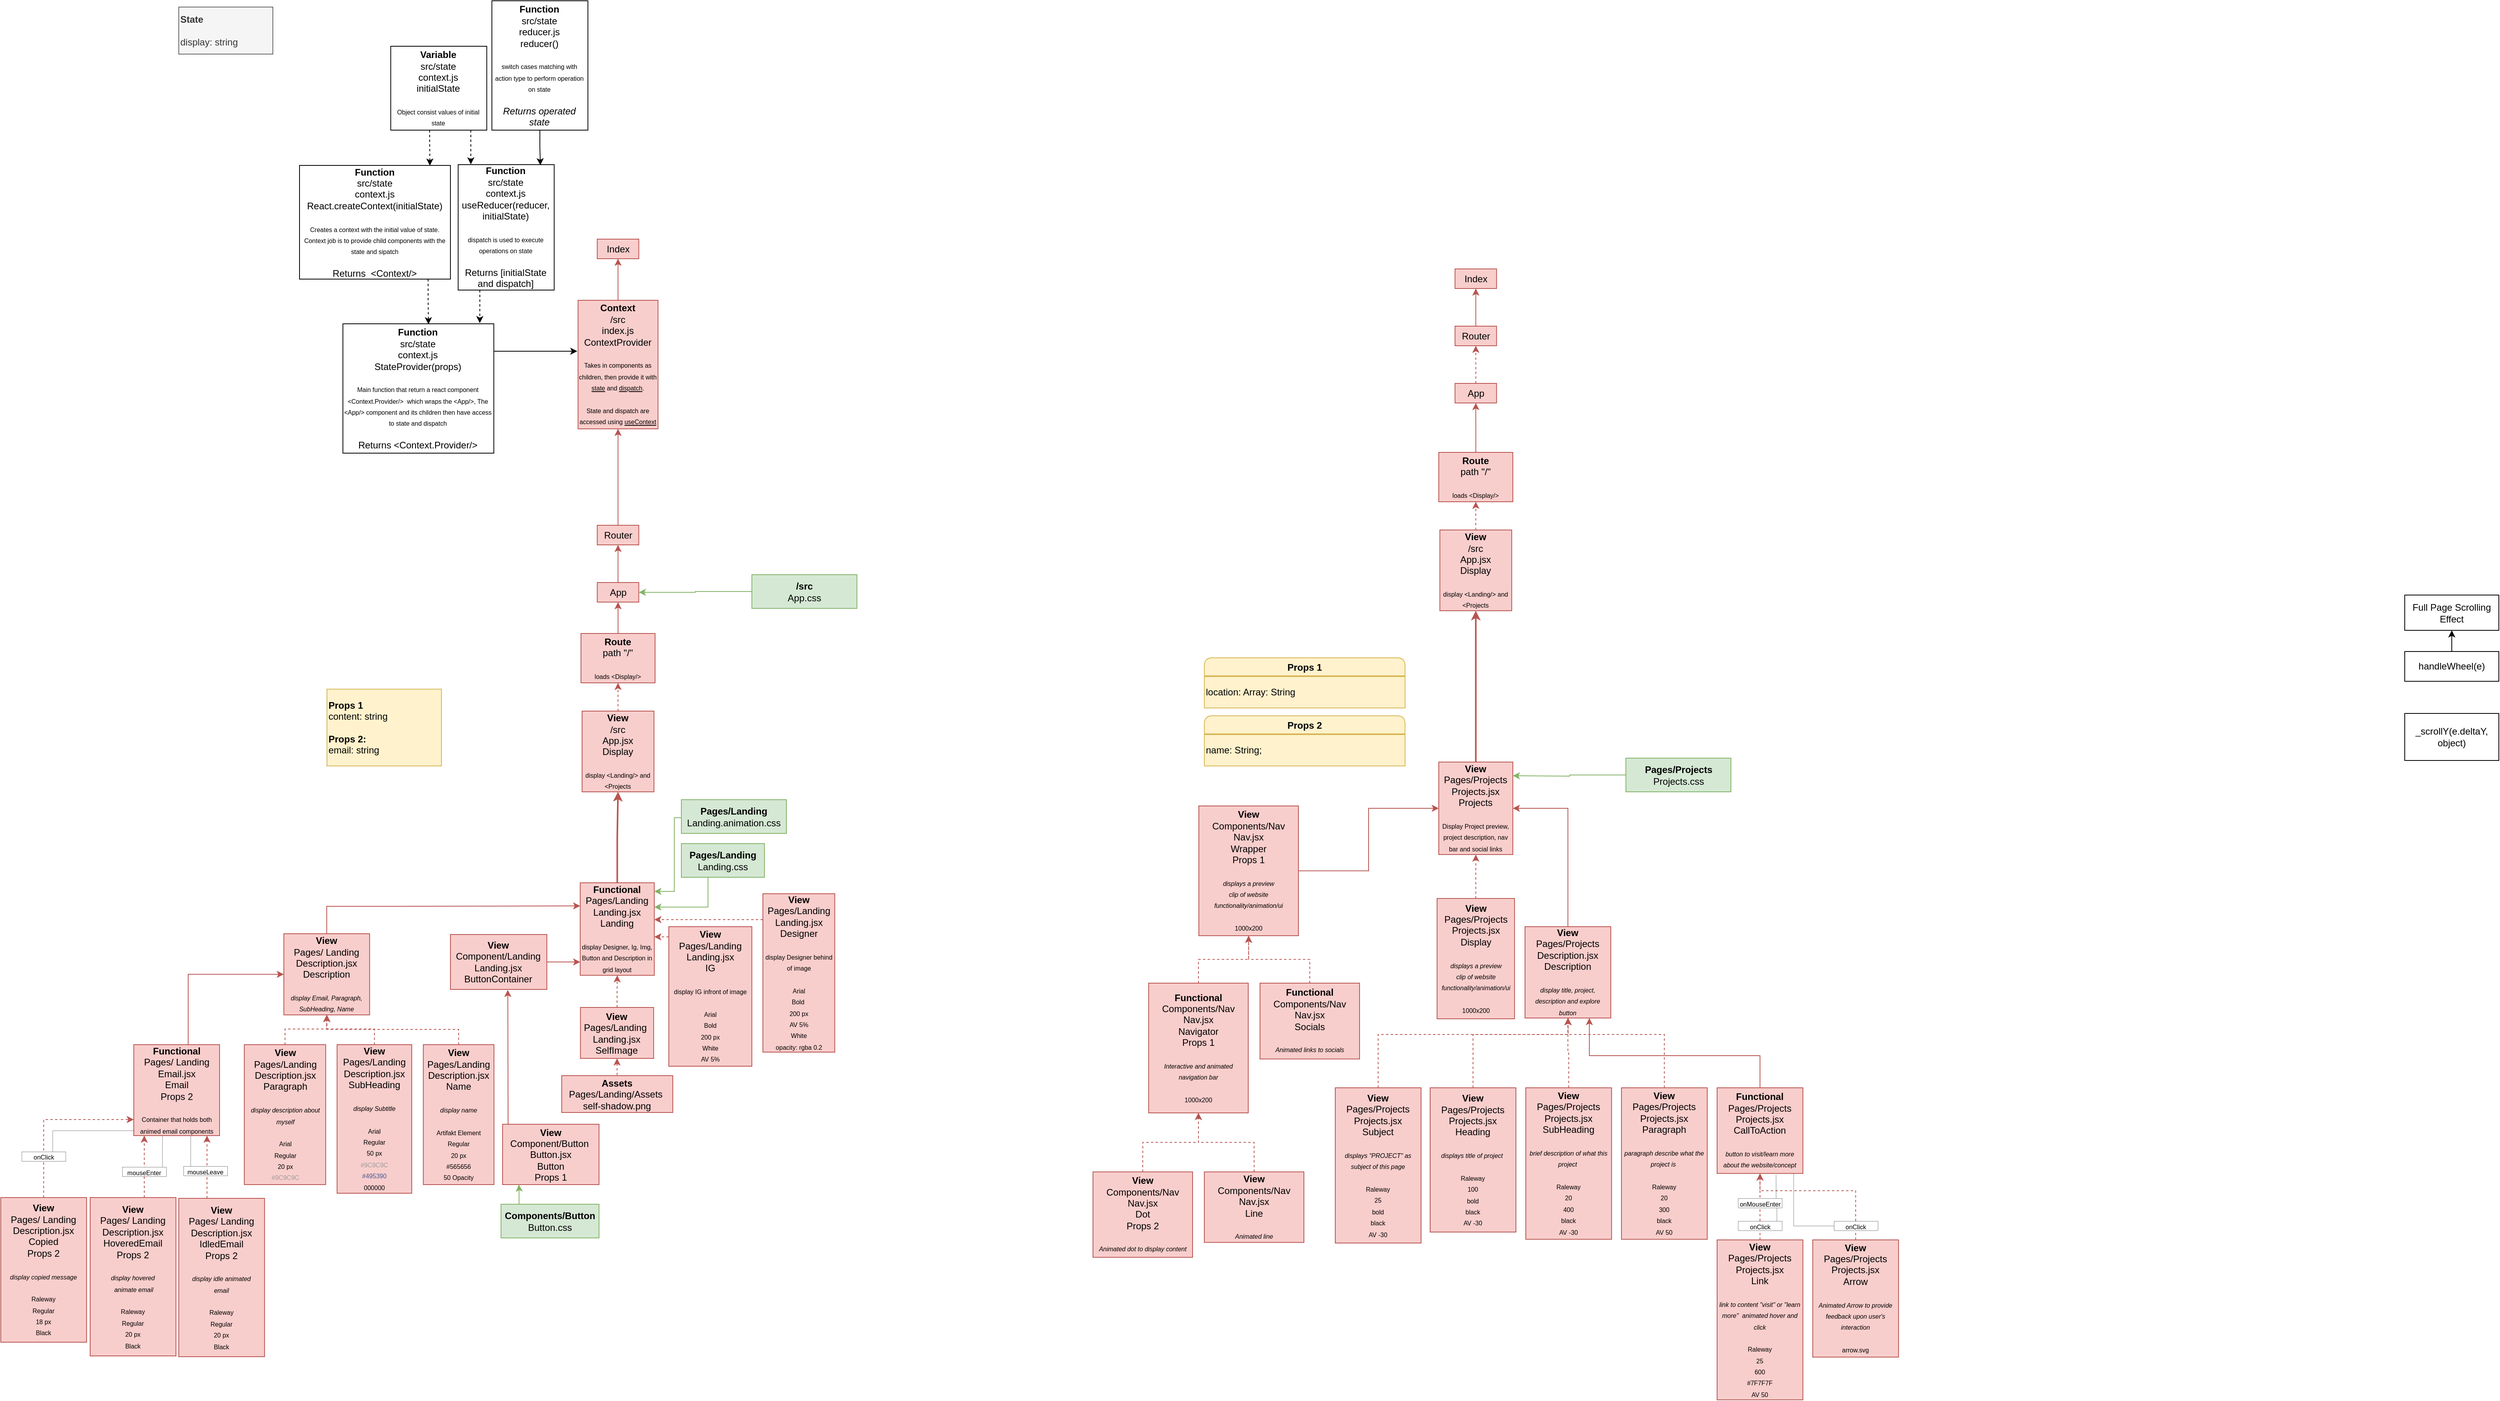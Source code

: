 <mxfile version="16.5.1" type="device"><diagram id="cFOZOIC72-pHiuxB3sqV" name="Page-1"><mxGraphModel dx="3262" dy="1665" grid="0" gridSize="10" guides="1" tooltips="1" connect="1" arrows="1" fold="1" page="0" pageScale="1" pageWidth="850" pageHeight="1100" background="none" math="0" shadow="0"><root><mxCell id="0"/><mxCell id="1" parent="0"/><mxCell id="A9FlnMYe5ykQsHilOMoN-1" value="Index" style="rounded=0;whiteSpace=wrap;html=1;fillColor=#f8cecc;strokeColor=#b85450;" parent="1" vertex="1"><mxGeometry x="-788.26" y="-364" width="53" height="25" as="geometry"/></mxCell><mxCell id="8wkDYOkjUO4PCq84HkED-56" style="edgeStyle=orthogonalEdgeStyle;rounded=0;orthogonalLoop=1;jettySize=auto;html=1;entryX=0.5;entryY=1;entryDx=0;entryDy=0;startArrow=none;startFill=0;endArrow=classic;endFill=1;strokeWidth=1;fillColor=#f8cecc;strokeColor=#b85450;" parent="1" source="mDYiBMSl4Z8b1BtRQU-R-1" target="8wkDYOkjUO4PCq84HkED-55" edge="1"><mxGeometry relative="1" as="geometry"/></mxCell><mxCell id="mDYiBMSl4Z8b1BtRQU-R-1" value="App" style="rounded=0;whiteSpace=wrap;html=1;fillColor=#f8cecc;strokeColor=#b85450;" parent="1" vertex="1"><mxGeometry x="-788.26" y="74" width="53" height="25" as="geometry"/></mxCell><mxCell id="8wkDYOkjUO4PCq84HkED-77" style="edgeStyle=orthogonalEdgeStyle;rounded=0;orthogonalLoop=1;jettySize=auto;html=1;entryX=0.5;entryY=1;entryDx=0;entryDy=0;startArrow=none;startFill=0;endArrow=classic;endFill=1;strokeWidth=2;fillColor=#f8cecc;strokeColor=#b85450;" parent="1" source="mDYiBMSl4Z8b1BtRQU-R-5" target="8wkDYOkjUO4PCq84HkED-75" edge="1"><mxGeometry relative="1" as="geometry"/></mxCell><mxCell id="mDYiBMSl4Z8b1BtRQU-R-5" value="&lt;b&gt;Functional&lt;br&gt;&lt;/b&gt;Pages/Landing&lt;br&gt;Landing.jsx Landing&lt;br&gt;&lt;br&gt;&lt;font style=&quot;font-size: 8px&quot;&gt;display Designer, Ig, Img, Button and Description in grid layout&lt;/font&gt;" style="rounded=0;whiteSpace=wrap;html=1;fillColor=#f8cecc;strokeColor=#b85450;" parent="1" vertex="1"><mxGeometry x="-810" y="457" width="94.47" height="118" as="geometry"/></mxCell><mxCell id="mDYiBMSl4Z8b1BtRQU-R-10" value="&lt;b&gt;Assets&lt;/b&gt;&lt;br&gt;Pages/Landing/Assets&lt;b&gt;&amp;nbsp;&lt;/b&gt;&lt;br&gt;self-shadow.png" style="rounded=0;whiteSpace=wrap;html=1;fillColor=#f8cecc;strokeColor=#b85450;" parent="1" vertex="1"><mxGeometry x="-833.61" y="703" width="141.69" height="47" as="geometry"/></mxCell><mxCell id="x-eTrsKcbJd0XROmDZHk-91" style="edgeStyle=orthogonalEdgeStyle;rounded=0;orthogonalLoop=1;jettySize=auto;html=1;fontSize=8;startArrow=none;startFill=0;endArrow=classic;endFill=1;fillColor=#f8cecc;strokeColor=#b85450;dashed=1;" parent="1" source="mDYiBMSl4Z8b1BtRQU-R-16" target="mDYiBMSl4Z8b1BtRQU-R-5" edge="1"><mxGeometry relative="1" as="geometry"><Array as="points"><mxPoint x="-704" y="526"/><mxPoint x="-704" y="526"/></Array></mxGeometry></mxCell><mxCell id="mDYiBMSl4Z8b1BtRQU-R-16" value="&lt;b&gt;View&lt;/b&gt;&lt;br&gt;Pages/Landing&lt;br&gt;Landing.jsx&lt;br&gt;IG&lt;br&gt;&lt;br&gt;&lt;font style=&quot;font-size: 8px&quot;&gt;display IG infront of image&lt;br&gt;&lt;br&gt;&lt;/font&gt;&lt;font style=&quot;font-size: 8px&quot;&gt;Arial&lt;br&gt;Bold&lt;br&gt;200 px&lt;br&gt;White&lt;br&gt;AV 5%&lt;br&gt;&lt;/font&gt;" style="rounded=0;whiteSpace=wrap;html=1;fillColor=#f8cecc;strokeColor=#b85450;" parent="1" vertex="1"><mxGeometry x="-697" y="513" width="105.92" height="178" as="geometry"/></mxCell><mxCell id="8wkDYOkjUO4PCq84HkED-134" style="edgeStyle=orthogonalEdgeStyle;rounded=0;orthogonalLoop=1;jettySize=auto;html=1;entryX=0.595;entryY=1.009;entryDx=0;entryDy=0;entryPerimeter=0;fontSize=12;startArrow=none;startFill=0;endArrow=classic;endFill=1;strokeWidth=1;fillColor=#f8cecc;strokeColor=#b85450;" parent="1" source="mDYiBMSl4Z8b1BtRQU-R-18" target="8wkDYOkjUO4PCq84HkED-130" edge="1"><mxGeometry relative="1" as="geometry"><Array as="points"><mxPoint x="-902" y="755"/><mxPoint x="-902" y="755"/></Array></mxGeometry></mxCell><mxCell id="mDYiBMSl4Z8b1BtRQU-R-18" value="&lt;b&gt;View&lt;/b&gt;&lt;br&gt;Component/Button&amp;nbsp;&lt;br&gt;Button.jsx&lt;br&gt;Button&lt;br&gt;Props 1" style="rounded=0;whiteSpace=wrap;html=1;fillColor=#f8cecc;strokeColor=#b85450;" parent="1" vertex="1"><mxGeometry x="-909" y="765" width="123" height="77" as="geometry"/></mxCell><mxCell id="x-eTrsKcbJd0XROmDZHk-46" style="edgeStyle=orthogonalEdgeStyle;rounded=0;orthogonalLoop=1;jettySize=auto;html=1;entryX=0.5;entryY=0;entryDx=0;entryDy=0;startArrow=classic;startFill=1;endArrow=none;endFill=0;fillColor=#f8cecc;strokeColor=#b85450;dashed=1;" parent="1" source="x-eTrsKcbJd0XROmDZHk-32" target="mDYiBMSl4Z8b1BtRQU-R-10" edge="1"><mxGeometry relative="1" as="geometry"><Array as="points"/></mxGeometry></mxCell><mxCell id="x-eTrsKcbJd0XROmDZHk-83" style="edgeStyle=orthogonalEdgeStyle;rounded=0;orthogonalLoop=1;jettySize=auto;html=1;fontSize=8;startArrow=none;startFill=0;endArrow=classic;endFill=1;fillColor=#f8cecc;strokeColor=#b85450;dashed=1;" parent="1" source="x-eTrsKcbJd0XROmDZHk-32" target="mDYiBMSl4Z8b1BtRQU-R-5" edge="1"><mxGeometry relative="1" as="geometry"/></mxCell><mxCell id="x-eTrsKcbJd0XROmDZHk-32" value="&lt;b&gt;View&lt;br&gt;&lt;/b&gt;Pages/Landing&amp;nbsp;&lt;br&gt;Landing.jsx&lt;br&gt;SelfImage" style="rounded=0;whiteSpace=wrap;html=1;fillColor=#f8cecc;strokeColor=#b85450;" parent="1" vertex="1"><mxGeometry x="-809.71" y="616" width="93.37" height="65" as="geometry"/></mxCell><mxCell id="x-eTrsKcbJd0XROmDZHk-87" style="edgeStyle=orthogonalEdgeStyle;rounded=0;orthogonalLoop=1;jettySize=auto;html=1;fontSize=8;startArrow=none;startFill=0;endArrow=classic;endFill=1;fillColor=#f8cecc;strokeColor=#b85450;dashed=1;" parent="1" source="x-eTrsKcbJd0XROmDZHk-80" target="mDYiBMSl4Z8b1BtRQU-R-5" edge="1"><mxGeometry relative="1" as="geometry"><Array as="points"><mxPoint x="-671" y="504"/><mxPoint x="-671" y="504"/></Array></mxGeometry></mxCell><mxCell id="x-eTrsKcbJd0XROmDZHk-80" value="&lt;b&gt;View&lt;/b&gt;&lt;br&gt;Pages/Landing&lt;br&gt;Landing.jsx&lt;br&gt;Designer&lt;br&gt;&lt;br&gt;&lt;font style=&quot;font-size: 8px&quot;&gt;display Designer behind of image&lt;/font&gt;&lt;br&gt;&lt;font style=&quot;font-size: 8px&quot;&gt;&lt;br&gt;Arial&lt;br&gt;Bold&amp;nbsp;&lt;br&gt;200 px&lt;br&gt;AV 5%&lt;br&gt;White&lt;br&gt;opacity: rgba 0.2&lt;br&gt;&lt;/font&gt;" style="rounded=0;whiteSpace=wrap;html=1;fillColor=#f8cecc;strokeColor=#b85450;" parent="1" vertex="1"><mxGeometry x="-577" y="471" width="91.68" height="202" as="geometry"/></mxCell><mxCell id="x-eTrsKcbJd0XROmDZHk-90" style="edgeStyle=orthogonalEdgeStyle;rounded=0;orthogonalLoop=1;jettySize=auto;html=1;fontSize=8;startArrow=none;startFill=0;endArrow=classic;endFill=1;fillColor=#d5e8d4;strokeColor=#82b366;" parent="1" source="x-eTrsKcbJd0XROmDZHk-88" target="mDYiBMSl4Z8b1BtRQU-R-5" edge="1"><mxGeometry relative="1" as="geometry"><Array as="points"><mxPoint x="-647" y="488"/></Array></mxGeometry></mxCell><mxCell id="x-eTrsKcbJd0XROmDZHk-88" value="&lt;span style=&quot;font-size: 12px&quot;&gt;&lt;b&gt;Pages/Landing&lt;/b&gt;&lt;br&gt;Landing.css&lt;/span&gt;&lt;font style=&quot;font-size: 8px&quot;&gt;&lt;br&gt;&lt;/font&gt;" style="rounded=0;whiteSpace=wrap;html=1;shadow=0;glass=0;sketch=0;fontSize=8;strokeWidth=1;fillColor=#d5e8d4;strokeColor=#82b366;" parent="1" vertex="1"><mxGeometry x="-681" y="407" width="106" height="43" as="geometry"/></mxCell><mxCell id="x-eTrsKcbJd0XROmDZHk-99" style="edgeStyle=orthogonalEdgeStyle;rounded=0;orthogonalLoop=1;jettySize=auto;html=1;fontSize=8;startArrow=none;startFill=0;endArrow=classic;endFill=1;strokeWidth=1;fillColor=#f8cecc;strokeColor=#b85450;dashed=1;" parent="1" source="x-eTrsKcbJd0XROmDZHk-92" target="x-eTrsKcbJd0XROmDZHk-97" edge="1"><mxGeometry relative="1" as="geometry"/></mxCell><mxCell id="x-eTrsKcbJd0XROmDZHk-92" value="&lt;b&gt;View&lt;/b&gt;&lt;br&gt;Pages/Landing&lt;br&gt;Description.jsx&lt;br&gt;Paragraph&lt;br&gt;&lt;font style=&quot;font-size: 8px&quot;&gt;&lt;br&gt;&lt;i&gt;display description about myself&lt;/i&gt;&lt;br&gt;&lt;br&gt;Arial&lt;br&gt;Regular&lt;br&gt;20 px&lt;br&gt;&lt;font color=&quot;#9c9c9c&quot;&gt;#9C9C9C&lt;/font&gt;&lt;br&gt;&lt;/font&gt;" style="rounded=0;whiteSpace=wrap;html=1;fillColor=#f8cecc;strokeColor=#b85450;" parent="1" vertex="1"><mxGeometry x="-1238.44" y="663.5" width="103.81" height="178.5" as="geometry"/></mxCell><mxCell id="wHBAZ8LIvhq0537W4NR_-15" style="edgeStyle=orthogonalEdgeStyle;rounded=0;orthogonalLoop=1;jettySize=auto;html=1;startArrow=none;startFill=0;endArrow=classic;endFill=1;fillColor=#f8cecc;strokeColor=#b85450;dashed=1;" parent="1" source="x-eTrsKcbJd0XROmDZHk-93" target="wHBAZ8LIvhq0537W4NR_-10" edge="1"><mxGeometry relative="1" as="geometry"><Array as="points"><mxPoint x="-1366" y="825.5"/><mxPoint x="-1366" y="825.5"/></Array></mxGeometry></mxCell><mxCell id="x-eTrsKcbJd0XROmDZHk-93" value="&lt;b&gt;View&lt;/b&gt;&lt;br&gt;Pages/ Landing&lt;br&gt;Description.jsx&lt;br&gt;HoveredEmail&lt;br&gt;&lt;font&gt;Props 2&lt;br&gt;&lt;br&gt;&lt;i style=&quot;font-size: 8px&quot;&gt;display hovered&lt;br&gt;&amp;nbsp;animate email&lt;br&gt;&lt;/i&gt;&lt;br&gt;&lt;span style=&quot;font-size: 8px&quot;&gt;Raleway&lt;/span&gt;&lt;br&gt;&lt;span style=&quot;font-size: 8px&quot;&gt;Regular&lt;/span&gt;&lt;br&gt;&lt;span style=&quot;font-size: 8px&quot;&gt;20 px&lt;/span&gt;&lt;br&gt;&lt;span style=&quot;font-size: 8px&quot;&gt;Black&lt;/span&gt;&lt;br&gt;&lt;/font&gt;" style="rounded=0;whiteSpace=wrap;html=1;fillColor=#f8cecc;strokeColor=#b85450;" parent="1" vertex="1"><mxGeometry x="-1435" y="858.5" width="109.41" height="202" as="geometry"/></mxCell><mxCell id="x-eTrsKcbJd0XROmDZHk-100" style="edgeStyle=orthogonalEdgeStyle;rounded=0;orthogonalLoop=1;jettySize=auto;html=1;fontSize=8;startArrow=none;startFill=0;endArrow=classic;endFill=1;strokeWidth=1;fillColor=#f8cecc;strokeColor=#b85450;dashed=1;" parent="1" source="x-eTrsKcbJd0XROmDZHk-94" target="x-eTrsKcbJd0XROmDZHk-97" edge="1"><mxGeometry relative="1" as="geometry"/></mxCell><mxCell id="x-eTrsKcbJd0XROmDZHk-94" value="&lt;b&gt;View&lt;/b&gt;&lt;br&gt;Pages/Landing&lt;br&gt;Description.jsx&lt;br&gt;SubHeading&lt;br&gt;&lt;font style=&quot;font-size: 8px&quot;&gt;&lt;br&gt;&lt;i style=&quot;font-size: 8px&quot;&gt;display Subtitle&lt;br&gt;&lt;/i&gt;&lt;br&gt;&lt;span style=&quot;font-size: 8px&quot;&gt;Arial&lt;/span&gt;&lt;br&gt;&lt;span style=&quot;font-size: 8px&quot;&gt;Regular&lt;/span&gt;&lt;br&gt;&lt;span style=&quot;font-size: 8px&quot;&gt;50 px&lt;/span&gt;&lt;br&gt;&lt;font color=&quot;#9c9c9c&quot; style=&quot;font-size: 8px&quot;&gt;#9C9C9C&lt;br&gt;&lt;/font&gt;&lt;span style=&quot;font-size: 8px&quot;&gt;&lt;font color=&quot;#495390&quot; style=&quot;font-size: 8px&quot;&gt;#495390&lt;br&gt;&lt;/font&gt;&lt;/span&gt;000000&lt;br&gt;&lt;/font&gt;" style="rounded=0;whiteSpace=wrap;html=1;fillColor=#f8cecc;strokeColor=#b85450;" parent="1" vertex="1"><mxGeometry x="-1120.1" y="663.5" width="95.23" height="189.5" as="geometry"/></mxCell><mxCell id="x-eTrsKcbJd0XROmDZHk-101" style="edgeStyle=orthogonalEdgeStyle;rounded=0;orthogonalLoop=1;jettySize=auto;html=1;fontSize=8;startArrow=none;startFill=0;endArrow=classic;endFill=1;strokeWidth=1;fillColor=#f8cecc;strokeColor=#b85450;dashed=1;" parent="1" source="x-eTrsKcbJd0XROmDZHk-95" target="x-eTrsKcbJd0XROmDZHk-97" edge="1"><mxGeometry relative="1" as="geometry"><Array as="points"><mxPoint x="-965" y="644"/><mxPoint x="-1133" y="644"/></Array></mxGeometry></mxCell><mxCell id="x-eTrsKcbJd0XROmDZHk-95" value="&lt;b&gt;View&lt;/b&gt;&lt;br&gt;Pages/Landing&lt;br&gt;Description.jsx&lt;br&gt;Name&lt;br&gt;&lt;font style=&quot;font-size: 8px&quot;&gt;&lt;br&gt;&lt;i&gt;display name&lt;/i&gt;&lt;br&gt;&lt;br&gt;Artifakt Element&lt;br&gt;Regular&lt;br&gt;20 px&lt;br&gt;#565656&lt;br&gt;50 Opacity&lt;br&gt;&lt;/font&gt;" style="rounded=0;whiteSpace=wrap;html=1;fillColor=#f8cecc;strokeColor=#b85450;" parent="1" vertex="1"><mxGeometry x="-1010.1" y="663.5" width="90.1" height="178.5" as="geometry"/></mxCell><mxCell id="x-eTrsKcbJd0XROmDZHk-98" style="edgeStyle=orthogonalEdgeStyle;rounded=0;orthogonalLoop=1;jettySize=auto;html=1;entryX=0;entryY=0.25;entryDx=0;entryDy=0;fontSize=8;startArrow=none;startFill=0;endArrow=classic;endFill=1;strokeWidth=1;fillColor=#f8cecc;strokeColor=#b85450;" parent="1" source="x-eTrsKcbJd0XROmDZHk-97" target="mDYiBMSl4Z8b1BtRQU-R-5" edge="1"><mxGeometry relative="1" as="geometry"><Array as="points"><mxPoint x="-1073" y="487"/><mxPoint x="-914" y="487"/></Array></mxGeometry></mxCell><mxCell id="x-eTrsKcbJd0XROmDZHk-97" value="&lt;b&gt;View&lt;/b&gt;&lt;br&gt;Pages/ Landing&lt;br&gt;Description.jsx&lt;br&gt;Description&lt;br&gt;&lt;font style=&quot;font-size: 8px&quot;&gt;&lt;br&gt;&lt;i&gt;display Email, Paragraph, SubHeading, Name&lt;/i&gt;&lt;br&gt;&lt;/font&gt;" style="rounded=0;whiteSpace=wrap;html=1;fillColor=#f8cecc;strokeColor=#b85450;" parent="1" vertex="1"><mxGeometry x="-1188" y="522" width="109.41" height="103.5" as="geometry"/></mxCell><mxCell id="x-eTrsKcbJd0XROmDZHk-113" style="edgeStyle=orthogonalEdgeStyle;rounded=0;orthogonalLoop=1;jettySize=auto;html=1;fontSize=8;fontColor=#9C9C9C;startArrow=none;startFill=0;endArrow=classic;endFill=1;strokeWidth=1;fillColor=#d5e8d4;strokeColor=#82b366;" parent="1" source="x-eTrsKcbJd0XROmDZHk-112" target="mDYiBMSl4Z8b1BtRQU-R-5" edge="1"><mxGeometry relative="1" as="geometry"><Array as="points"><mxPoint x="-690" y="374"/><mxPoint x="-690" y="468"/></Array></mxGeometry></mxCell><mxCell id="x-eTrsKcbJd0XROmDZHk-112" value="&lt;span style=&quot;font-size: 12px&quot;&gt;&lt;b&gt;Pages/Landing&lt;/b&gt;&lt;br&gt;Landing.animation.css&lt;/span&gt;&lt;font style=&quot;font-size: 8px&quot;&gt;&lt;br&gt;&lt;/font&gt;" style="rounded=0;whiteSpace=wrap;html=1;shadow=0;glass=0;sketch=0;fontSize=8;strokeWidth=1;fillColor=#d5e8d4;strokeColor=#82b366;" parent="1" vertex="1"><mxGeometry x="-681" y="351" width="134" height="43" as="geometry"/></mxCell><mxCell id="wHBAZ8LIvhq0537W4NR_-16" style="edgeStyle=orthogonalEdgeStyle;rounded=0;orthogonalLoop=1;jettySize=auto;html=1;startArrow=none;startFill=0;endArrow=classic;endFill=1;fillColor=#f8cecc;strokeColor=#b85450;dashed=1;" parent="1" source="wHBAZ8LIvhq0537W4NR_-1" target="wHBAZ8LIvhq0537W4NR_-10" edge="1"><mxGeometry relative="1" as="geometry"><Array as="points"><mxPoint x="-1286" y="825.5"/><mxPoint x="-1286" y="825.5"/></Array></mxGeometry></mxCell><mxCell id="wHBAZ8LIvhq0537W4NR_-1" value="&lt;b&gt;View&lt;/b&gt;&lt;br&gt;Pages/ Landing&lt;br&gt;Description.jsx&lt;br&gt;IdledEmail&lt;br&gt;Props 2&lt;br&gt;&lt;font&gt;&lt;br&gt;&lt;i style=&quot;font-size: 8px&quot;&gt;display idle animated &lt;br&gt;email&lt;/i&gt;&lt;b&gt;&lt;br&gt;&lt;/b&gt;&lt;br&gt;&lt;span style=&quot;font-size: 8px&quot;&gt;Raleway&lt;/span&gt;&lt;br&gt;&lt;span style=&quot;font-size: 8px&quot;&gt;Regular&lt;/span&gt;&lt;br&gt;&lt;span style=&quot;font-size: 8px&quot;&gt;20 px&lt;/span&gt;&lt;br&gt;&lt;span style=&quot;font-size: 8px&quot;&gt;Black&lt;/span&gt;&lt;br&gt;&lt;/font&gt;" style="rounded=0;whiteSpace=wrap;html=1;fillColor=#f8cecc;strokeColor=#b85450;" parent="1" vertex="1"><mxGeometry x="-1322" y="859.5" width="109.41" height="202" as="geometry"/></mxCell><mxCell id="wHBAZ8LIvhq0537W4NR_-14" style="edgeStyle=orthogonalEdgeStyle;rounded=0;orthogonalLoop=1;jettySize=auto;html=1;entryX=0;entryY=0.5;entryDx=0;entryDy=0;startArrow=none;startFill=0;endArrow=classic;endFill=1;fillColor=#f8cecc;strokeColor=#b85450;" parent="1" source="wHBAZ8LIvhq0537W4NR_-10" target="x-eTrsKcbJd0XROmDZHk-97" edge="1"><mxGeometry relative="1" as="geometry"><Array as="points"><mxPoint x="-1310" y="574"/></Array></mxGeometry></mxCell><mxCell id="wHBAZ8LIvhq0537W4NR_-10" value="&lt;b&gt;Functional&lt;/b&gt;&lt;br&gt;Pages/ Landing&lt;br&gt;Email.jsx&lt;br&gt;Email&lt;br&gt;Props 2&lt;br&gt;&lt;font style=&quot;font-size: 8px&quot;&gt;&lt;br&gt;Container that holds both animed email components&lt;br&gt;&lt;/font&gt;" style="rounded=0;whiteSpace=wrap;html=1;fillColor=#f8cecc;strokeColor=#b85450;" parent="1" vertex="1"><mxGeometry x="-1379.4" y="663.5" width="109.41" height="116" as="geometry"/></mxCell><mxCell id="wHBAZ8LIvhq0537W4NR_-25" style="edgeStyle=orthogonalEdgeStyle;rounded=0;orthogonalLoop=1;jettySize=auto;html=1;entryX=0.332;entryY=1.002;entryDx=0;entryDy=0;entryPerimeter=0;fontSize=8;startArrow=none;startFill=0;endArrow=none;endFill=0;strokeWidth=0.25;" parent="1" source="wHBAZ8LIvhq0537W4NR_-19" target="wHBAZ8LIvhq0537W4NR_-10" edge="1"><mxGeometry relative="1" as="geometry"><Array as="points"><mxPoint x="-1343" y="824.5"/><mxPoint x="-1343" y="824.5"/></Array></mxGeometry></mxCell><mxCell id="wHBAZ8LIvhq0537W4NR_-19" value="&lt;font style=&quot;font-size: 8px&quot;&gt;mouseEnter&lt;/font&gt;" style="rounded=0;whiteSpace=wrap;html=1;strokeWidth=0.25;" parent="1" vertex="1"><mxGeometry x="-1394" y="819.5" width="56" height="12" as="geometry"/></mxCell><mxCell id="wHBAZ8LIvhq0537W4NR_-26" style="edgeStyle=orthogonalEdgeStyle;rounded=0;orthogonalLoop=1;jettySize=auto;html=1;fontSize=8;startArrow=none;startFill=0;endArrow=none;endFill=0;strokeWidth=0.25;" parent="1" source="wHBAZ8LIvhq0537W4NR_-21" target="wHBAZ8LIvhq0537W4NR_-10" edge="1"><mxGeometry relative="1" as="geometry"><Array as="points"><mxPoint x="-1307" y="799.5"/><mxPoint x="-1307" y="799.5"/></Array></mxGeometry></mxCell><mxCell id="wHBAZ8LIvhq0537W4NR_-21" value="&lt;font style=&quot;font-size: 8px&quot;&gt;mouseLeave&lt;/font&gt;" style="rounded=0;whiteSpace=wrap;html=1;strokeWidth=0.25;" parent="1" vertex="1"><mxGeometry x="-1316" y="818.5" width="56" height="12" as="geometry"/></mxCell><mxCell id="QqIE9RJFBkKYcwH__Y4C-3" style="edgeStyle=orthogonalEdgeStyle;rounded=0;orthogonalLoop=1;jettySize=auto;html=1;dashed=1;fillColor=#f8cecc;strokeColor=#b85450;" parent="1" source="QqIE9RJFBkKYcwH__Y4C-1" target="wHBAZ8LIvhq0537W4NR_-10" edge="1"><mxGeometry relative="1" as="geometry"><Array as="points"><mxPoint x="-1494" y="759"/></Array></mxGeometry></mxCell><mxCell id="QqIE9RJFBkKYcwH__Y4C-1" value="&lt;b&gt;View&lt;/b&gt;&lt;br&gt;Pages/ Landing&lt;br&gt;Description.jsx&lt;br&gt;Copied&lt;br&gt;&lt;font&gt;Props 2&lt;br&gt;&lt;br&gt;&lt;i style=&quot;font-size: 8px&quot;&gt;display copied message&lt;br&gt;&lt;/i&gt;&lt;br&gt;&lt;span style=&quot;font-size: 8px&quot;&gt;Raleway&lt;/span&gt;&lt;br&gt;&lt;span style=&quot;font-size: 8px&quot;&gt;Regular&lt;/span&gt;&lt;br&gt;&lt;span style=&quot;font-size: 8px&quot;&gt;18 px&lt;/span&gt;&lt;br&gt;&lt;span style=&quot;font-size: 8px&quot;&gt;Black&lt;/span&gt;&lt;br&gt;&lt;/font&gt;" style="rounded=0;whiteSpace=wrap;html=1;fillColor=#f8cecc;strokeColor=#b85450;" parent="1" vertex="1"><mxGeometry x="-1549" y="858.5" width="109.41" height="184.5" as="geometry"/></mxCell><mxCell id="QqIE9RJFBkKYcwH__Y4C-8" style="edgeStyle=orthogonalEdgeStyle;rounded=0;orthogonalLoop=1;jettySize=auto;html=1;strokeWidth=0.25;endArrow=none;endFill=0;" parent="1" source="QqIE9RJFBkKYcwH__Y4C-7" target="wHBAZ8LIvhq0537W4NR_-10" edge="1"><mxGeometry relative="1" as="geometry"><Array as="points"><mxPoint x="-1483" y="773"/></Array></mxGeometry></mxCell><mxCell id="QqIE9RJFBkKYcwH__Y4C-7" value="&lt;font style=&quot;font-size: 8px&quot;&gt;onClick&lt;/font&gt;" style="rounded=0;whiteSpace=wrap;html=1;strokeWidth=0.25;" parent="1" vertex="1"><mxGeometry x="-1522.29" y="800" width="56" height="12" as="geometry"/></mxCell><mxCell id="8wkDYOkjUO4PCq84HkED-87" style="edgeStyle=orthogonalEdgeStyle;rounded=0;orthogonalLoop=1;jettySize=auto;html=1;entryX=0.5;entryY=1;entryDx=0;entryDy=0;startArrow=none;startFill=0;endArrow=classic;endFill=1;strokeWidth=2;fillColor=#f8cecc;strokeColor=#b85450;" parent="1" source="B3lihOhsl9TINmTohhq--6" target="8wkDYOkjUO4PCq84HkED-86" edge="1"><mxGeometry relative="1" as="geometry"/></mxCell><mxCell id="B3lihOhsl9TINmTohhq--6" value="&lt;b&gt;View&lt;/b&gt;&lt;br&gt;Pages/Projects&lt;br&gt;Projects.jsx Projects&lt;br&gt;&lt;br&gt;&lt;span style=&quot;font-size: 8px&quot;&gt;Display Project preview, project description, nav bar and social links&lt;/span&gt;" style="rounded=0;whiteSpace=wrap;html=1;fillColor=#f8cecc;strokeColor=#b85450;" parent="1" vertex="1"><mxGeometry x="285" y="303" width="94.47" height="118" as="geometry"/></mxCell><mxCell id="8wkDYOkjUO4PCq84HkED-43" style="edgeStyle=orthogonalEdgeStyle;rounded=0;orthogonalLoop=1;jettySize=auto;html=1;entryX=1;entryY=0.5;entryDx=0;entryDy=0;startArrow=none;startFill=0;endArrow=classic;endFill=1;strokeWidth=1;fillColor=#f8cecc;strokeColor=#b85450;" parent="1" source="B3lihOhsl9TINmTohhq--8" target="B3lihOhsl9TINmTohhq--6" edge="1"><mxGeometry relative="1" as="geometry"><Array as="points"><mxPoint x="450" y="362"/></Array></mxGeometry></mxCell><mxCell id="B3lihOhsl9TINmTohhq--8" value="&lt;b&gt;View&lt;/b&gt;&lt;br&gt;Pages/Projects&lt;br&gt;Description.jsx&lt;br&gt;Description&lt;br&gt;&lt;font style=&quot;font-size: 8px&quot;&gt;&lt;br&gt;&lt;i&gt;display title, project, description and explore button&lt;/i&gt;&lt;br&gt;&lt;/font&gt;" style="rounded=0;whiteSpace=wrap;html=1;fillColor=#f8cecc;strokeColor=#b85450;" parent="1" vertex="1"><mxGeometry x="395" y="513" width="109.41" height="116.5" as="geometry"/></mxCell><mxCell id="8wkDYOkjUO4PCq84HkED-16" style="edgeStyle=orthogonalEdgeStyle;rounded=0;orthogonalLoop=1;jettySize=auto;html=1;dashed=1;fillColor=#f8cecc;strokeColor=#b85450;" parent="1" source="8wkDYOkjUO4PCq84HkED-2" target="B3lihOhsl9TINmTohhq--8" edge="1"><mxGeometry relative="1" as="geometry"><Array as="points"><mxPoint x="208" y="650.5"/><mxPoint x="450" y="650.5"/></Array></mxGeometry></mxCell><mxCell id="8wkDYOkjUO4PCq84HkED-2" value="&lt;b&gt;View&lt;/b&gt;&lt;br&gt;Pages/Projects&lt;br&gt;Projects.jsx&lt;br&gt;Subject&lt;br&gt;&lt;font style=&quot;font-size: 8px&quot;&gt;&lt;br&gt;&lt;i&gt;displays &quot;PROJECT&quot; as subject of this page&lt;br&gt;&lt;/i&gt;&lt;br&gt;Raleway&lt;br&gt;25&lt;br&gt;bold&lt;br&gt;black&lt;br&gt;AV -30&lt;br&gt;&lt;/font&gt;" style="rounded=0;whiteSpace=wrap;html=1;fillColor=#f8cecc;strokeColor=#b85450;" parent="1" vertex="1"><mxGeometry x="153" y="718.5" width="109.41" height="198" as="geometry"/></mxCell><mxCell id="8wkDYOkjUO4PCq84HkED-15" style="edgeStyle=orthogonalEdgeStyle;rounded=0;orthogonalLoop=1;jettySize=auto;html=1;entryX=0.5;entryY=1;entryDx=0;entryDy=0;dashed=1;fillColor=#f8cecc;strokeColor=#b85450;" parent="1" source="8wkDYOkjUO4PCq84HkED-3" target="B3lihOhsl9TINmTohhq--8" edge="1"><mxGeometry relative="1" as="geometry"><Array as="points"><mxPoint x="329" y="650.5"/><mxPoint x="450" y="650.5"/></Array></mxGeometry></mxCell><mxCell id="8wkDYOkjUO4PCq84HkED-3" value="&lt;b&gt;View&lt;/b&gt;&lt;br&gt;Pages/Projects&lt;br&gt;Projects.jsx&lt;br&gt;Heading&lt;br&gt;&lt;font style=&quot;font-size: 8px&quot;&gt;&lt;br&gt;&lt;i&gt;displays title of project&amp;nbsp;&lt;br&gt;&lt;/i&gt;&lt;br&gt;Raleway&lt;br&gt;100&lt;br&gt;bold&lt;br&gt;black&lt;br&gt;AV -30&lt;br&gt;&lt;/font&gt;" style="rounded=0;whiteSpace=wrap;html=1;fillColor=#f8cecc;strokeColor=#b85450;" parent="1" vertex="1"><mxGeometry x="274" y="718.5" width="109.41" height="184" as="geometry"/></mxCell><mxCell id="8wkDYOkjUO4PCq84HkED-14" style="edgeStyle=orthogonalEdgeStyle;rounded=0;orthogonalLoop=1;jettySize=auto;html=1;entryX=0.5;entryY=1;entryDx=0;entryDy=0;dashed=1;fillColor=#f8cecc;strokeColor=#b85450;" parent="1" source="8wkDYOkjUO4PCq84HkED-4" target="B3lihOhsl9TINmTohhq--8" edge="1"><mxGeometry relative="1" as="geometry"/></mxCell><mxCell id="8wkDYOkjUO4PCq84HkED-4" value="&lt;b&gt;View&lt;/b&gt;&lt;br&gt;Pages/Projects&lt;br&gt;Projects.jsx&lt;br&gt;SubHeading&lt;br&gt;&lt;font style=&quot;font-size: 8px&quot;&gt;&lt;br&gt;&lt;i&gt;brief description of what this project&amp;nbsp;&lt;br&gt;&lt;/i&gt;&lt;br&gt;Raleway&lt;br&gt;20&lt;br&gt;400&lt;br&gt;black&lt;br&gt;AV -30&lt;br&gt;&lt;/font&gt;" style="rounded=0;whiteSpace=wrap;html=1;fillColor=#f8cecc;strokeColor=#b85450;" parent="1" vertex="1"><mxGeometry x="396" y="718.5" width="109.41" height="193.25" as="geometry"/></mxCell><mxCell id="8wkDYOkjUO4PCq84HkED-13" style="edgeStyle=orthogonalEdgeStyle;rounded=0;orthogonalLoop=1;jettySize=auto;html=1;dashed=1;fillColor=#f8cecc;strokeColor=#b85450;" parent="1" source="8wkDYOkjUO4PCq84HkED-5" target="B3lihOhsl9TINmTohhq--8" edge="1"><mxGeometry relative="1" as="geometry"><Array as="points"><mxPoint x="573" y="650.5"/><mxPoint x="450" y="650.5"/></Array></mxGeometry></mxCell><mxCell id="8wkDYOkjUO4PCq84HkED-5" value="&lt;b&gt;View&lt;/b&gt;&lt;br&gt;Pages/Projects&lt;br&gt;Projects.jsx&lt;br&gt;Paragraph&lt;br&gt;&lt;font style=&quot;font-size: 8px&quot;&gt;&lt;br&gt;&lt;i&gt;paragraph describe what the project is&amp;nbsp;&lt;br&gt;&lt;/i&gt;&lt;br&gt;Raleway&lt;br&gt;20&lt;br&gt;300&lt;br&gt;black&lt;br&gt;AV 50&lt;br&gt;&lt;/font&gt;" style="rounded=0;whiteSpace=wrap;html=1;fillColor=#f8cecc;strokeColor=#b85450;" parent="1" vertex="1"><mxGeometry x="518" y="718.5" width="109.41" height="193.25" as="geometry"/></mxCell><mxCell id="8wkDYOkjUO4PCq84HkED-19" style="edgeStyle=orthogonalEdgeStyle;rounded=0;orthogonalLoop=1;jettySize=auto;html=1;entryX=0.75;entryY=1;entryDx=0;entryDy=0;fillColor=#f8cecc;strokeColor=#b85450;" parent="1" source="8wkDYOkjUO4PCq84HkED-6" target="B3lihOhsl9TINmTohhq--8" edge="1"><mxGeometry relative="1" as="geometry"><Array as="points"><mxPoint x="695" y="677.5"/><mxPoint x="477" y="677.5"/></Array></mxGeometry></mxCell><mxCell id="8wkDYOkjUO4PCq84HkED-6" value="&lt;b&gt;Functional&lt;br&gt;&lt;/b&gt;Pages/Projects&lt;br&gt;Projects.jsx&lt;br&gt;CallToAction&lt;br&gt;&lt;font style=&quot;font-size: 8px&quot;&gt;&lt;br&gt;&lt;i&gt;button to visit/learn more about the website/concept&lt;/i&gt;&lt;br&gt;&lt;/font&gt;" style="rounded=0;whiteSpace=wrap;html=1;fillColor=#f8cecc;strokeColor=#b85450;" parent="1" vertex="1"><mxGeometry x="640" y="718.5" width="109.41" height="109.25" as="geometry"/></mxCell><mxCell id="8wkDYOkjUO4PCq84HkED-10" style="edgeStyle=orthogonalEdgeStyle;rounded=0;orthogonalLoop=1;jettySize=auto;html=1;entryX=0.5;entryY=1;entryDx=0;entryDy=0;fillColor=#f8cecc;strokeColor=#b85450;dashed=1;" parent="1" source="8wkDYOkjUO4PCq84HkED-7" target="8wkDYOkjUO4PCq84HkED-6" edge="1"><mxGeometry relative="1" as="geometry"/></mxCell><mxCell id="8wkDYOkjUO4PCq84HkED-7" value="&lt;b&gt;View&lt;/b&gt;&lt;br&gt;Pages/Projects&lt;br&gt;Projects.jsx&lt;br&gt;Link&lt;br&gt;&lt;font style=&quot;font-size: 8px&quot;&gt;&lt;br&gt;&lt;i&gt;link to content &quot;visit&quot; or &quot;learn more&quot;&amp;nbsp; animated hover and click&lt;br&gt;&lt;/i&gt;&lt;br&gt;Raleway&lt;br&gt;25&lt;br&gt;600&lt;br&gt;#7F7F7F&lt;br&gt;AV 50&lt;br&gt;&lt;/font&gt;" style="rounded=0;whiteSpace=wrap;html=1;fillColor=#f8cecc;strokeColor=#b85450;" parent="1" vertex="1"><mxGeometry x="640" y="912.5" width="109.41" height="204" as="geometry"/></mxCell><mxCell id="8wkDYOkjUO4PCq84HkED-11" style="edgeStyle=orthogonalEdgeStyle;rounded=0;orthogonalLoop=1;jettySize=auto;html=1;entryX=0.5;entryY=1;entryDx=0;entryDy=0;fillColor=#f8cecc;strokeColor=#b85450;dashed=1;" parent="1" source="8wkDYOkjUO4PCq84HkED-9" target="8wkDYOkjUO4PCq84HkED-6" edge="1"><mxGeometry relative="1" as="geometry"><mxPoint x="695" y="849.75" as="targetPoint"/><Array as="points"><mxPoint x="817" y="849.75"/><mxPoint x="695" y="849.75"/></Array></mxGeometry></mxCell><mxCell id="8wkDYOkjUO4PCq84HkED-9" value="&lt;b&gt;View&lt;/b&gt;&lt;br&gt;Pages/Projects&lt;br&gt;Projects.jsx&lt;br&gt;Arrow&lt;br&gt;&lt;font style=&quot;font-size: 8px&quot;&gt;&lt;br&gt;&lt;i&gt;Animated Arrow to provide feedback upon user's interaction&lt;br&gt;&lt;/i&gt;&lt;br&gt;arrow.svg&lt;br&gt;&lt;/font&gt;" style="rounded=0;whiteSpace=wrap;html=1;fillColor=#f8cecc;strokeColor=#b85450;" parent="1" vertex="1"><mxGeometry x="762" y="912.5" width="109.41" height="149.5" as="geometry"/></mxCell><mxCell id="8wkDYOkjUO4PCq84HkED-23" style="edgeStyle=orthogonalEdgeStyle;rounded=0;orthogonalLoop=1;jettySize=auto;html=1;entryX=0.685;entryY=1.013;entryDx=0;entryDy=0;entryPerimeter=0;endArrow=none;endFill=0;strokeWidth=0.25;" parent="1" source="8wkDYOkjUO4PCq84HkED-20" target="8wkDYOkjUO4PCq84HkED-6" edge="1"><mxGeometry relative="1" as="geometry"><Array as="points"><mxPoint x="715" y="854.5"/><mxPoint x="715" y="854.5"/></Array></mxGeometry></mxCell><mxCell id="8wkDYOkjUO4PCq84HkED-20" value="&lt;font style=&quot;font-size: 8px&quot;&gt;onMouseEnter&lt;/font&gt;" style="rounded=0;whiteSpace=wrap;html=1;strokeWidth=0.25;" parent="1" vertex="1"><mxGeometry x="666.71" y="859.5" width="56" height="12" as="geometry"/></mxCell><mxCell id="8wkDYOkjUO4PCq84HkED-25" style="edgeStyle=orthogonalEdgeStyle;rounded=0;orthogonalLoop=1;jettySize=auto;html=1;entryX=0.886;entryY=1.012;entryDx=0;entryDy=0;entryPerimeter=0;endArrow=none;endFill=0;strokeWidth=0.25;" parent="1" source="8wkDYOkjUO4PCq84HkED-21" target="8wkDYOkjUO4PCq84HkED-20" edge="1"><mxGeometry relative="1" as="geometry"><Array as="points"><mxPoint x="716" y="871.5"/><mxPoint x="716" y="871.5"/></Array></mxGeometry></mxCell><mxCell id="8wkDYOkjUO4PCq84HkED-21" value="&lt;font style=&quot;font-size: 8px&quot;&gt;onClick&lt;/font&gt;" style="rounded=0;whiteSpace=wrap;html=1;strokeWidth=0.25;" parent="1" vertex="1"><mxGeometry x="666.71" y="888.5" width="56" height="12" as="geometry"/></mxCell><mxCell id="8wkDYOkjUO4PCq84HkED-27" style="edgeStyle=orthogonalEdgeStyle;rounded=0;orthogonalLoop=1;jettySize=auto;html=1;entryX=0.89;entryY=0.996;entryDx=0;entryDy=0;entryPerimeter=0;endArrow=none;endFill=0;strokeWidth=0.25;" parent="1" source="8wkDYOkjUO4PCq84HkED-26" target="8wkDYOkjUO4PCq84HkED-6" edge="1"><mxGeometry relative="1" as="geometry"/></mxCell><mxCell id="8wkDYOkjUO4PCq84HkED-26" value="&lt;font style=&quot;font-size: 8px&quot;&gt;onClick&lt;/font&gt;" style="rounded=0;whiteSpace=wrap;html=1;strokeWidth=0.25;" parent="1" vertex="1"><mxGeometry x="789" y="888.5" width="56" height="12" as="geometry"/></mxCell><mxCell id="8wkDYOkjUO4PCq84HkED-42" style="edgeStyle=orthogonalEdgeStyle;rounded=0;orthogonalLoop=1;jettySize=auto;html=1;entryX=0.5;entryY=1;entryDx=0;entryDy=0;endArrow=classic;endFill=1;strokeWidth=1;fillColor=#f8cecc;strokeColor=#b85450;startArrow=none;startFill=0;dashed=1;" parent="1" source="8wkDYOkjUO4PCq84HkED-28" target="B3lihOhsl9TINmTohhq--6" edge="1"><mxGeometry relative="1" as="geometry"/></mxCell><mxCell id="8wkDYOkjUO4PCq84HkED-28" value="&lt;b&gt;View&lt;/b&gt;&lt;br&gt;Pages/Projects&lt;br&gt;Projects.jsx&lt;br&gt;Display&lt;br&gt;&lt;font style=&quot;font-size: 8px&quot;&gt;&lt;br&gt;&lt;i&gt;displays a preview&lt;br&gt;clip of website functionality/animation/ui&lt;br&gt;&lt;/i&gt;&lt;br&gt;1000x200&lt;br&gt;&lt;/font&gt;" style="rounded=0;whiteSpace=wrap;html=1;fillColor=#f8cecc;strokeColor=#b85450;" parent="1" vertex="1"><mxGeometry x="282.83" y="477" width="98.82" height="153.5" as="geometry"/></mxCell><mxCell id="8wkDYOkjUO4PCq84HkED-50" style="edgeStyle=orthogonalEdgeStyle;rounded=0;orthogonalLoop=1;jettySize=auto;html=1;startArrow=none;startFill=0;endArrow=classic;endFill=1;strokeWidth=1;fillColor=#f8cecc;strokeColor=#b85450;" parent="1" source="8wkDYOkjUO4PCq84HkED-29" target="B3lihOhsl9TINmTohhq--6" edge="1"><mxGeometry relative="1" as="geometry"/></mxCell><mxCell id="8wkDYOkjUO4PCq84HkED-29" value="&lt;b&gt;View&lt;/b&gt;&lt;br&gt;Components/Nav&lt;br&gt;Nav.jsx&lt;br&gt;Wrapper&lt;br&gt;Props 1&lt;br&gt;&lt;font style=&quot;font-size: 8px&quot;&gt;&lt;br&gt;&lt;i&gt;displays a preview&lt;br&gt;clip of website functionality/animation/ui&lt;br&gt;&lt;/i&gt;&lt;br&gt;1000x200&lt;br&gt;&lt;/font&gt;" style="rounded=0;whiteSpace=wrap;html=1;fillColor=#f8cecc;strokeColor=#b85450;" parent="1" vertex="1"><mxGeometry x="-21" y="359" width="127" height="165.5" as="geometry"/></mxCell><mxCell id="8wkDYOkjUO4PCq84HkED-48" style="edgeStyle=orthogonalEdgeStyle;rounded=0;orthogonalLoop=1;jettySize=auto;html=1;startArrow=none;startFill=0;endArrow=classic;endFill=1;strokeWidth=1;fillColor=#f8cecc;strokeColor=#b85450;dashed=1;" parent="1" source="8wkDYOkjUO4PCq84HkED-37" target="8wkDYOkjUO4PCq84HkED-29" edge="1"><mxGeometry relative="1" as="geometry"/></mxCell><mxCell id="8wkDYOkjUO4PCq84HkED-37" value="&lt;b&gt;Functional&lt;/b&gt;&lt;br&gt;Components/Nav&lt;br&gt;Nav.jsx&lt;br&gt;Navigator&lt;br&gt;Props 1&lt;br&gt;&lt;font style=&quot;font-size: 8px&quot;&gt;&lt;br&gt;&lt;i&gt;Interactive and animated navigation bar&lt;br&gt;&lt;/i&gt;&lt;br&gt;1000x200&lt;br&gt;&lt;/font&gt;" style="rounded=0;whiteSpace=wrap;html=1;fillColor=#f8cecc;strokeColor=#b85450;" parent="1" vertex="1"><mxGeometry x="-85" y="585" width="127" height="165.5" as="geometry"/></mxCell><mxCell id="8wkDYOkjUO4PCq84HkED-39" value="Props 1" style="swimlane;rounded=1;shadow=0;glass=0;sketch=0;strokeWidth=1;fillColor=#fff2cc;strokeColor=#d6b656;align=center;" parent="1" vertex="1"><mxGeometry x="-14" y="170" width="256" height="64" as="geometry"><mxRectangle x="-294" y="-49" width="71" height="23" as="alternateBounds"/></mxGeometry></mxCell><mxCell id="8wkDYOkjUO4PCq84HkED-40" value="location: Array: String" style="text;html=1;strokeColor=#d6b656;fillColor=#fff2cc;align=left;verticalAlign=middle;whiteSpace=wrap;rounded=0;shadow=0;glass=0;sketch=0;" parent="8wkDYOkjUO4PCq84HkED-39" vertex="1"><mxGeometry y="24" width="256" height="40" as="geometry"/></mxCell><mxCell id="8wkDYOkjUO4PCq84HkED-49" style="edgeStyle=orthogonalEdgeStyle;rounded=0;orthogonalLoop=1;jettySize=auto;html=1;entryX=0.5;entryY=1;entryDx=0;entryDy=0;startArrow=none;startFill=0;endArrow=classic;endFill=1;strokeWidth=1;fillColor=#f8cecc;strokeColor=#b85450;dashed=1;" parent="1" source="8wkDYOkjUO4PCq84HkED-41" target="8wkDYOkjUO4PCq84HkED-29" edge="1"><mxGeometry relative="1" as="geometry"/></mxCell><mxCell id="8wkDYOkjUO4PCq84HkED-41" value="&lt;b&gt;Functional&lt;/b&gt;&lt;br&gt;Components/Nav&lt;br&gt;Nav.jsx&lt;br&gt;Socials&lt;br&gt;&lt;font style=&quot;font-size: 8px&quot;&gt;&lt;br&gt;&lt;i&gt;Animated links to socials&lt;/i&gt;&lt;br&gt;&lt;/font&gt;" style="rounded=0;whiteSpace=wrap;html=1;fillColor=#f8cecc;strokeColor=#b85450;" parent="1" vertex="1"><mxGeometry x="57" y="585" width="127" height="96.75" as="geometry"/></mxCell><mxCell id="8wkDYOkjUO4PCq84HkED-46" style="edgeStyle=orthogonalEdgeStyle;rounded=0;orthogonalLoop=1;jettySize=auto;html=1;startArrow=none;startFill=0;endArrow=classic;endFill=1;strokeWidth=1;fillColor=#f8cecc;strokeColor=#b85450;dashed=1;" parent="1" source="8wkDYOkjUO4PCq84HkED-44" target="8wkDYOkjUO4PCq84HkED-37" edge="1"><mxGeometry relative="1" as="geometry"/></mxCell><mxCell id="8wkDYOkjUO4PCq84HkED-44" value="&lt;b&gt;View&lt;/b&gt;&lt;br&gt;Components/Nav&lt;br&gt;Nav.jsx&lt;br&gt;Dot&lt;br&gt;Props 2&lt;br&gt;&lt;font style=&quot;font-size: 8px&quot;&gt;&lt;br&gt;&lt;i&gt;Animated dot to display content&lt;/i&gt;&lt;br&gt;&lt;/font&gt;" style="rounded=0;whiteSpace=wrap;html=1;fillColor=#f8cecc;strokeColor=#b85450;" parent="1" vertex="1"><mxGeometry x="-156" y="825.75" width="127" height="109" as="geometry"/></mxCell><mxCell id="8wkDYOkjUO4PCq84HkED-47" style="edgeStyle=orthogonalEdgeStyle;rounded=0;orthogonalLoop=1;jettySize=auto;html=1;entryX=0.5;entryY=1;entryDx=0;entryDy=0;startArrow=none;startFill=0;endArrow=classic;endFill=1;strokeWidth=1;fillColor=#f8cecc;strokeColor=#b85450;dashed=1;" parent="1" source="8wkDYOkjUO4PCq84HkED-45" target="8wkDYOkjUO4PCq84HkED-37" edge="1"><mxGeometry relative="1" as="geometry"/></mxCell><mxCell id="8wkDYOkjUO4PCq84HkED-45" value="&lt;b&gt;View&lt;/b&gt;&lt;br&gt;Components/Nav&lt;br&gt;Nav.jsx&lt;br&gt;Line&lt;br&gt;&lt;font style=&quot;font-size: 8px&quot;&gt;&lt;br&gt;&lt;i&gt;Animated line&lt;/i&gt;&lt;br&gt;&lt;/font&gt;" style="rounded=0;whiteSpace=wrap;html=1;fillColor=#f8cecc;strokeColor=#b85450;" parent="1" vertex="1"><mxGeometry x="-14" y="825.75" width="127" height="90" as="geometry"/></mxCell><mxCell id="8wkDYOkjUO4PCq84HkED-52" value="Props 2" style="swimlane;rounded=1;shadow=0;glass=0;sketch=0;strokeWidth=1;fillColor=#fff2cc;strokeColor=#d6b656;align=center;" parent="1" vertex="1"><mxGeometry x="-14" y="244" width="256" height="64" as="geometry"><mxRectangle x="-294" y="-49" width="71" height="23" as="alternateBounds"/></mxGeometry></mxCell><mxCell id="8wkDYOkjUO4PCq84HkED-53" value="name: String;" style="text;html=1;strokeColor=#d6b656;fillColor=#fff2cc;align=left;verticalAlign=middle;whiteSpace=wrap;rounded=0;shadow=0;glass=0;sketch=0;" parent="8wkDYOkjUO4PCq84HkED-52" vertex="1"><mxGeometry y="24" width="256" height="40" as="geometry"/></mxCell><mxCell id="8wkDYOkjUO4PCq84HkED-91" style="edgeStyle=orthogonalEdgeStyle;rounded=0;orthogonalLoop=1;jettySize=auto;html=1;startArrow=none;startFill=0;endArrow=classic;endFill=1;strokeWidth=1;fillColor=#f8cecc;strokeColor=#b85450;" parent="1" source="8wkDYOkjUO4PCq84HkED-55" target="8wkDYOkjUO4PCq84HkED-88" edge="1"><mxGeometry relative="1" as="geometry"><mxPoint x="-761.76" y="-80.696" as="targetPoint"/></mxGeometry></mxCell><mxCell id="8wkDYOkjUO4PCq84HkED-55" value="Router" style="rounded=0;whiteSpace=wrap;html=1;fillColor=#f8cecc;strokeColor=#b85450;" parent="1" vertex="1"><mxGeometry x="-788.26" y="1" width="53" height="25" as="geometry"/></mxCell><mxCell id="8wkDYOkjUO4PCq84HkED-70" style="edgeStyle=orthogonalEdgeStyle;rounded=0;orthogonalLoop=1;jettySize=auto;html=1;entryX=0.5;entryY=1;entryDx=0;entryDy=0;startArrow=none;startFill=0;endArrow=classic;endFill=1;strokeWidth=1;fillColor=#f8cecc;strokeColor=#b85450;" parent="1" source="8wkDYOkjUO4PCq84HkED-58" target="mDYiBMSl4Z8b1BtRQU-R-1" edge="1"><mxGeometry relative="1" as="geometry"/></mxCell><mxCell id="8wkDYOkjUO4PCq84HkED-58" value="&lt;b&gt;Route&lt;/b&gt;&lt;br&gt;path &quot;/&quot;&lt;br&gt;&lt;span style=&quot;font-size: 8px&quot;&gt;&lt;br&gt;loads &amp;lt;Display/&amp;gt;&lt;br&gt;&lt;/span&gt;" style="rounded=0;whiteSpace=wrap;html=1;fillColor=#f8cecc;strokeColor=#b85450;" parent="1" vertex="1"><mxGeometry x="-809" y="139" width="94.47" height="63" as="geometry"/></mxCell><mxCell id="8wkDYOkjUO4PCq84HkED-71" style="edgeStyle=orthogonalEdgeStyle;rounded=0;orthogonalLoop=1;jettySize=auto;html=1;startArrow=none;startFill=0;endArrow=classic;endFill=1;strokeWidth=1;dashed=1;fillColor=#f8cecc;strokeColor=#b85450;exitX=0.5;exitY=0;exitDx=0;exitDy=0;" parent="1" source="8wkDYOkjUO4PCq84HkED-75" target="8wkDYOkjUO4PCq84HkED-58" edge="1"><mxGeometry relative="1" as="geometry"><mxPoint x="-761.8" y="236" as="sourcePoint"/></mxGeometry></mxCell><mxCell id="8wkDYOkjUO4PCq84HkED-75" value="&lt;b&gt;View&lt;/b&gt;&lt;br&gt;/src&lt;br&gt;App.jsx&lt;br&gt;Display&lt;br&gt;&lt;br&gt;&lt;span style=&quot;font-size: 8px&quot;&gt;display &amp;lt;Landing/&amp;gt; and &amp;lt;Projects&lt;/span&gt;&lt;font style=&quot;font-size: 8px&quot;&gt;&lt;br&gt;&lt;/font&gt;" style="rounded=0;whiteSpace=wrap;html=1;fillColor=#f8cecc;strokeColor=#b85450;" parent="1" vertex="1"><mxGeometry x="-807.61" y="238" width="91.68" height="103" as="geometry"/></mxCell><mxCell id="8wkDYOkjUO4PCq84HkED-78" value="Index" style="rounded=0;whiteSpace=wrap;html=1;fillColor=#f8cecc;strokeColor=#b85450;" parent="1" vertex="1"><mxGeometry x="305.74" y="-326" width="53" height="25" as="geometry"/></mxCell><mxCell id="8wkDYOkjUO4PCq84HkED-79" style="edgeStyle=orthogonalEdgeStyle;rounded=0;orthogonalLoop=1;jettySize=auto;html=1;entryX=0.5;entryY=1;entryDx=0;entryDy=0;startArrow=none;startFill=0;endArrow=classic;endFill=1;strokeWidth=1;fillColor=#f8cecc;strokeColor=#b85450;dashed=1;" parent="1" source="8wkDYOkjUO4PCq84HkED-80" target="8wkDYOkjUO4PCq84HkED-82" edge="1"><mxGeometry relative="1" as="geometry"/></mxCell><mxCell id="8wkDYOkjUO4PCq84HkED-80" value="App" style="rounded=0;whiteSpace=wrap;html=1;fillColor=#f8cecc;strokeColor=#b85450;" parent="1" vertex="1"><mxGeometry x="305.74" y="-180" width="53" height="25" as="geometry"/></mxCell><mxCell id="8wkDYOkjUO4PCq84HkED-81" style="edgeStyle=orthogonalEdgeStyle;rounded=0;orthogonalLoop=1;jettySize=auto;html=1;startArrow=none;startFill=0;endArrow=classic;endFill=1;strokeWidth=1;fillColor=#f8cecc;strokeColor=#b85450;" parent="1" source="8wkDYOkjUO4PCq84HkED-82" target="8wkDYOkjUO4PCq84HkED-78" edge="1"><mxGeometry relative="1" as="geometry"/></mxCell><mxCell id="8wkDYOkjUO4PCq84HkED-82" value="Router" style="rounded=0;whiteSpace=wrap;html=1;fillColor=#f8cecc;strokeColor=#b85450;" parent="1" vertex="1"><mxGeometry x="305.74" y="-253" width="53" height="25" as="geometry"/></mxCell><mxCell id="8wkDYOkjUO4PCq84HkED-83" style="edgeStyle=orthogonalEdgeStyle;rounded=0;orthogonalLoop=1;jettySize=auto;html=1;entryX=0.5;entryY=1;entryDx=0;entryDy=0;startArrow=none;startFill=0;endArrow=classic;endFill=1;strokeWidth=1;fillColor=#f8cecc;strokeColor=#b85450;" parent="1" source="8wkDYOkjUO4PCq84HkED-84" target="8wkDYOkjUO4PCq84HkED-80" edge="1"><mxGeometry relative="1" as="geometry"/></mxCell><mxCell id="8wkDYOkjUO4PCq84HkED-84" value="&lt;b&gt;Route&lt;/b&gt;&lt;br&gt;path &quot;/&quot;&lt;br&gt;&lt;span style=&quot;font-size: 8px&quot;&gt;&lt;br&gt;loads &amp;lt;Display/&amp;gt;&lt;br&gt;&lt;/span&gt;" style="rounded=0;whiteSpace=wrap;html=1;fillColor=#f8cecc;strokeColor=#b85450;" parent="1" vertex="1"><mxGeometry x="285" y="-92" width="94.47" height="63" as="geometry"/></mxCell><mxCell id="8wkDYOkjUO4PCq84HkED-85" style="edgeStyle=orthogonalEdgeStyle;rounded=0;orthogonalLoop=1;jettySize=auto;html=1;startArrow=none;startFill=0;endArrow=classic;endFill=1;strokeWidth=1;dashed=1;fillColor=#f8cecc;strokeColor=#b85450;exitX=0.5;exitY=0;exitDx=0;exitDy=0;" parent="1" source="8wkDYOkjUO4PCq84HkED-86" target="8wkDYOkjUO4PCq84HkED-84" edge="1"><mxGeometry relative="1" as="geometry"><mxPoint x="332.2" y="5" as="sourcePoint"/></mxGeometry></mxCell><mxCell id="8wkDYOkjUO4PCq84HkED-86" value="&lt;b&gt;View&lt;/b&gt;&lt;br&gt;/src&lt;br&gt;App.jsx&lt;br&gt;Display&lt;br&gt;&lt;br&gt;&lt;span style=&quot;font-size: 8px&quot;&gt;display &amp;lt;Landing/&amp;gt; and &amp;lt;Projects&lt;/span&gt;&lt;font style=&quot;font-size: 8px&quot;&gt;&lt;br&gt;&lt;/font&gt;" style="rounded=0;whiteSpace=wrap;html=1;fillColor=#f8cecc;strokeColor=#b85450;" parent="1" vertex="1"><mxGeometry x="286.39" y="7" width="91.68" height="103" as="geometry"/></mxCell><mxCell id="8wkDYOkjUO4PCq84HkED-92" style="edgeStyle=orthogonalEdgeStyle;rounded=0;orthogonalLoop=1;jettySize=auto;html=1;entryX=0.5;entryY=1;entryDx=0;entryDy=0;startArrow=none;startFill=0;endArrow=classic;endFill=1;strokeWidth=1;fillColor=#f8cecc;strokeColor=#b85450;" parent="1" source="8wkDYOkjUO4PCq84HkED-88" target="A9FlnMYe5ykQsHilOMoN-1" edge="1"><mxGeometry relative="1" as="geometry"/></mxCell><mxCell id="8wkDYOkjUO4PCq84HkED-88" value="&lt;b&gt;Context&lt;/b&gt;&lt;br&gt;/src&lt;br&gt;index.js&lt;br&gt;ContextProvider&lt;br&gt;&lt;font style=&quot;font-size: 8px&quot;&gt;&lt;br&gt;Takes in components as children, then provide it with &lt;u&gt;state&lt;/u&gt; and &lt;u&gt;dispatch&lt;/u&gt;.&lt;br&gt;&lt;br&gt;State and dispatch are accessed using &lt;u&gt;useContext&lt;/u&gt;&lt;/font&gt;" style="rounded=0;whiteSpace=wrap;html=1;fillColor=#f8cecc;strokeColor=#b85450;" parent="1" vertex="1"><mxGeometry x="-812.76" y="-286" width="102" height="164" as="geometry"/></mxCell><mxCell id="8wkDYOkjUO4PCq84HkED-107" style="edgeStyle=orthogonalEdgeStyle;rounded=0;orthogonalLoop=1;jettySize=auto;html=1;entryX=0.907;entryY=-0.005;entryDx=0;entryDy=0;entryPerimeter=0;dashed=1;fontSize=8;startArrow=none;startFill=0;endArrow=classic;endFill=1;strokeWidth=1;" parent="1" source="8wkDYOkjUO4PCq84HkED-93" target="8wkDYOkjUO4PCq84HkED-106" edge="1"><mxGeometry relative="1" as="geometry"><Array as="points"><mxPoint x="-938" y="-284"/><mxPoint x="-938" y="-284"/></Array></mxGeometry></mxCell><mxCell id="8wkDYOkjUO4PCq84HkED-93" value="&lt;b&gt;Function&lt;br&gt;&lt;/b&gt;src/state&lt;br&gt;context.js&lt;br&gt;useReducer(reducer, initialState)&lt;br&gt;&lt;br&gt;&lt;font style=&quot;font-size: 8px&quot;&gt;dispatch is used to execute operations on state&lt;/font&gt;&lt;br&gt;&lt;span&gt;&lt;br&gt;Returns [initialState and dispatch]&lt;br&gt;&lt;/span&gt;" style="rounded=0;whiteSpace=wrap;html=1;" parent="1" vertex="1"><mxGeometry x="-965.66" y="-459" width="122.47" height="160" as="geometry"/></mxCell><mxCell id="8wkDYOkjUO4PCq84HkED-99" style="edgeStyle=orthogonalEdgeStyle;rounded=0;orthogonalLoop=1;jettySize=auto;html=1;entryX=0.856;entryY=0.005;entryDx=0;entryDy=0;entryPerimeter=0;fontSize=12;startArrow=none;startFill=0;endArrow=classic;endFill=1;strokeWidth=1;" parent="1" source="8wkDYOkjUO4PCq84HkED-94" target="8wkDYOkjUO4PCq84HkED-93" edge="1"><mxGeometry relative="1" as="geometry"/></mxCell><mxCell id="8wkDYOkjUO4PCq84HkED-94" value="&lt;b&gt;Function&lt;br&gt;&lt;/b&gt;src/state&lt;br&gt;reducer.js&lt;br&gt;reducer()&lt;br&gt;&lt;br&gt;&lt;font&gt;&lt;span style=&quot;font-size: 8px&quot;&gt;switch cases matching with action type to perform operation on state&lt;br&gt;&lt;/span&gt;&lt;br&gt;&lt;i&gt;&lt;font style=&quot;font-size: 12px&quot;&gt;Returns operated state&lt;/font&gt;&lt;/i&gt;&lt;br&gt;&lt;/font&gt;" style="rounded=0;whiteSpace=wrap;html=1;" parent="1" vertex="1"><mxGeometry x="-922.66" y="-668" width="122.47" height="165" as="geometry"/></mxCell><mxCell id="8wkDYOkjUO4PCq84HkED-115" style="edgeStyle=orthogonalEdgeStyle;rounded=0;orthogonalLoop=1;jettySize=auto;html=1;entryX=0.864;entryY=0.002;entryDx=0;entryDy=0;entryPerimeter=0;fontSize=12;startArrow=none;startFill=0;endArrow=classic;endFill=1;strokeWidth=1;dashed=1;" parent="1" source="8wkDYOkjUO4PCq84HkED-97" target="8wkDYOkjUO4PCq84HkED-101" edge="1"><mxGeometry relative="1" as="geometry"><Array as="points"><mxPoint x="-1002" y="-492"/><mxPoint x="-1002" y="-492"/></Array></mxGeometry></mxCell><mxCell id="8wkDYOkjUO4PCq84HkED-116" style="edgeStyle=orthogonalEdgeStyle;rounded=0;orthogonalLoop=1;jettySize=auto;html=1;entryX=0.132;entryY=-0.002;entryDx=0;entryDy=0;entryPerimeter=0;dashed=1;fontSize=12;startArrow=none;startFill=0;endArrow=classic;endFill=1;strokeWidth=1;" parent="1" source="8wkDYOkjUO4PCq84HkED-97" target="8wkDYOkjUO4PCq84HkED-93" edge="1"><mxGeometry relative="1" as="geometry"><Array as="points"><mxPoint x="-949" y="-481"/></Array></mxGeometry></mxCell><mxCell id="8wkDYOkjUO4PCq84HkED-97" value="&lt;b&gt;Variable&lt;br&gt;&lt;/b&gt;src/state&lt;br&gt;context.js&lt;br&gt;initialState&lt;br&gt;&lt;br&gt;&lt;font&gt;&lt;span style=&quot;font-size: 8px&quot;&gt;Object consist values of initial state&lt;/span&gt;&lt;br&gt;&lt;/font&gt;" style="rounded=0;whiteSpace=wrap;html=1;" parent="1" vertex="1"><mxGeometry x="-1051.66" y="-610" width="122.47" height="107" as="geometry"/></mxCell><mxCell id="8wkDYOkjUO4PCq84HkED-112" style="edgeStyle=orthogonalEdgeStyle;rounded=0;orthogonalLoop=1;jettySize=auto;html=1;entryX=0.567;entryY=0.004;entryDx=0;entryDy=0;entryPerimeter=0;fontSize=12;startArrow=none;startFill=0;endArrow=classic;endFill=1;strokeWidth=1;dashed=1;" parent="1" source="8wkDYOkjUO4PCq84HkED-101" target="8wkDYOkjUO4PCq84HkED-106" edge="1"><mxGeometry relative="1" as="geometry"><Array as="points"><mxPoint x="-1004" y="-286"/><mxPoint x="-1003" y="-286"/></Array></mxGeometry></mxCell><mxCell id="8wkDYOkjUO4PCq84HkED-101" value="&lt;b&gt;Function&lt;/b&gt;&lt;br&gt;src/state&lt;br&gt;context.js&lt;br&gt;React.createContext(initialState)&lt;br&gt;&lt;br&gt;&lt;font style=&quot;font-size: 8px&quot;&gt;Creates a context with the initial value of state. Context job is to provide child components with the state and sipatch&lt;/font&gt;&lt;br&gt;&lt;span&gt;&lt;br&gt;Returns&amp;nbsp; &amp;lt;Context/&amp;gt;&lt;br&gt;&lt;/span&gt;" style="rounded=0;whiteSpace=wrap;html=1;" parent="1" vertex="1"><mxGeometry x="-1168" y="-458" width="192.47" height="145" as="geometry"/></mxCell><mxCell id="8wkDYOkjUO4PCq84HkED-113" style="edgeStyle=orthogonalEdgeStyle;rounded=0;orthogonalLoop=1;jettySize=auto;html=1;entryX=-0.009;entryY=0.396;entryDx=0;entryDy=0;entryPerimeter=0;fontSize=12;startArrow=none;startFill=0;endArrow=classic;endFill=1;strokeWidth=1;" parent="1" source="8wkDYOkjUO4PCq84HkED-106" target="8wkDYOkjUO4PCq84HkED-88" edge="1"><mxGeometry relative="1" as="geometry"><Array as="points"><mxPoint x="-890" y="-221"/><mxPoint x="-890" y="-221"/></Array></mxGeometry></mxCell><mxCell id="8wkDYOkjUO4PCq84HkED-106" value="&lt;b&gt;Function&lt;/b&gt;&lt;br&gt;src/state&lt;br&gt;context.js&lt;br&gt;StateProvider(props)&lt;br&gt;&lt;br&gt;&lt;span&gt;&lt;span style=&quot;font-size: 8px&quot;&gt;Main function that return a react component &amp;lt;Context.Provider/&amp;gt;&amp;nbsp; which wraps the &amp;lt;App/&amp;gt;, The &amp;lt;App/&amp;gt; component and its children then have access to state and dispatch&lt;/span&gt;&lt;br&gt;&lt;br&gt;Returns &amp;lt;Context.Provider/&amp;gt;&lt;br&gt;&lt;/span&gt;" style="rounded=0;whiteSpace=wrap;html=1;" parent="1" vertex="1"><mxGeometry x="-1112.66" y="-256" width="192.47" height="165" as="geometry"/></mxCell><mxCell id="8wkDYOkjUO4PCq84HkED-111" value="&lt;font style=&quot;font-size: 12px&quot;&gt;&lt;b&gt;State&lt;/b&gt;&lt;br&gt;&lt;br&gt;display: string&lt;br&gt;&lt;/font&gt;" style="whiteSpace=wrap;html=1;fontSize=8;align=left;fillColor=#f5f5f5;fontColor=#333333;strokeColor=#666666;" parent="1" vertex="1"><mxGeometry x="-1322" y="-660" width="120" height="60" as="geometry"/></mxCell><mxCell id="8wkDYOkjUO4PCq84HkED-125" value="&lt;b&gt;Props 1&lt;/b&gt;&lt;br&gt;content: string&lt;br&gt;&lt;b&gt;&lt;br&gt;Props 2:&lt;/b&gt;&lt;br&gt;email: string" style="whiteSpace=wrap;html=1;fontSize=12;align=left;fillColor=#fff2cc;strokeColor=#d6b656;" parent="1" vertex="1"><mxGeometry x="-1133" y="210" width="146" height="98" as="geometry"/></mxCell><mxCell id="_olGHv8ieH9_BSgPE0vz-5" style="edgeStyle=orthogonalEdgeStyle;rounded=0;orthogonalLoop=1;jettySize=auto;html=1;entryX=0.168;entryY=0.999;entryDx=0;entryDy=0;entryPerimeter=0;fillColor=#d5e8d4;strokeColor=#82b366;" parent="1" source="8wkDYOkjUO4PCq84HkED-129" target="mDYiBMSl4Z8b1BtRQU-R-18" edge="1"><mxGeometry relative="1" as="geometry"><Array as="points"><mxPoint x="-888" y="847"/><mxPoint x="-888" y="847"/></Array></mxGeometry></mxCell><mxCell id="8wkDYOkjUO4PCq84HkED-129" value="&lt;span style=&quot;font-size: 12px&quot;&gt;&lt;b&gt;Components/Button&lt;/b&gt;&lt;br&gt;Button.css&lt;/span&gt;&lt;font style=&quot;font-size: 8px&quot;&gt;&lt;br&gt;&lt;/font&gt;" style="rounded=0;whiteSpace=wrap;html=1;shadow=0;glass=0;sketch=0;fontSize=8;strokeWidth=1;fillColor=#d5e8d4;strokeColor=#82b366;" parent="1" vertex="1"><mxGeometry x="-911" y="867" width="125" height="43" as="geometry"/></mxCell><mxCell id="_olGHv8ieH9_BSgPE0vz-1" style="edgeStyle=orthogonalEdgeStyle;rounded=0;orthogonalLoop=1;jettySize=auto;html=1;fillColor=#f8cecc;strokeColor=#b85450;" parent="1" source="8wkDYOkjUO4PCq84HkED-130" edge="1"><mxGeometry relative="1" as="geometry"><mxPoint x="-810" y="558" as="targetPoint"/></mxGeometry></mxCell><mxCell id="8wkDYOkjUO4PCq84HkED-130" value="&lt;b&gt;View&lt;/b&gt;&lt;br&gt;Component/Landing&lt;br&gt;Landing.jsx&lt;br&gt;ButtonContainer" style="rounded=0;whiteSpace=wrap;html=1;fillColor=#f8cecc;strokeColor=#b85450;" parent="1" vertex="1"><mxGeometry x="-975.53" y="523" width="123" height="70" as="geometry"/></mxCell><mxCell id="8wkDYOkjUO4PCq84HkED-145" style="edgeStyle=orthogonalEdgeStyle;rounded=0;orthogonalLoop=1;jettySize=auto;html=1;entryX=1;entryY=0.5;entryDx=0;entryDy=0;fontSize=12;startArrow=none;startFill=0;endArrow=classic;endFill=1;strokeWidth=1;fillColor=#d5e8d4;strokeColor=#82b366;" parent="1" source="8wkDYOkjUO4PCq84HkED-144" target="mDYiBMSl4Z8b1BtRQU-R-1" edge="1"><mxGeometry relative="1" as="geometry"/></mxCell><mxCell id="8wkDYOkjUO4PCq84HkED-144" value="&lt;span style=&quot;font-size: 12px&quot;&gt;&lt;b&gt;/src&lt;/b&gt;&lt;br&gt;App.css&lt;/span&gt;&lt;font style=&quot;font-size: 8px&quot;&gt;&lt;br&gt;&lt;/font&gt;" style="rounded=0;whiteSpace=wrap;html=1;shadow=0;glass=0;sketch=0;fontSize=8;strokeWidth=1;fillColor=#d5e8d4;strokeColor=#82b366;" parent="1" vertex="1"><mxGeometry x="-591.08" y="64" width="134" height="43" as="geometry"/></mxCell><mxCell id="_olGHv8ieH9_BSgPE0vz-2" style="edgeStyle=orthogonalEdgeStyle;rounded=0;orthogonalLoop=1;jettySize=auto;html=1;entryX=1;entryY=0.5;entryDx=0;entryDy=0;fontSize=12;startArrow=none;startFill=0;endArrow=classic;endFill=1;strokeWidth=1;fillColor=#d5e8d4;strokeColor=#82b366;" parent="1" source="_olGHv8ieH9_BSgPE0vz-3" edge="1"><mxGeometry relative="1" as="geometry"><mxPoint x="379.47" y="320.5" as="targetPoint"/></mxGeometry></mxCell><mxCell id="_olGHv8ieH9_BSgPE0vz-3" value="&lt;span style=&quot;font-size: 12px&quot;&gt;&lt;b&gt;Pages/Projects&lt;/b&gt;&lt;br&gt;Projects.css&lt;/span&gt;&lt;font style=&quot;font-size: 8px&quot;&gt;&lt;br&gt;&lt;/font&gt;" style="rounded=0;whiteSpace=wrap;html=1;shadow=0;glass=0;sketch=0;fontSize=8;strokeWidth=1;fillColor=#d5e8d4;strokeColor=#82b366;" parent="1" vertex="1"><mxGeometry x="523.65" y="298" width="134" height="43" as="geometry"/></mxCell><mxCell id="ftmSldw7i_h9U3skVeNK-1" value="Full Page Scrolling Effect" style="rounded=0;whiteSpace=wrap;html=1;" vertex="1" parent="1"><mxGeometry x="1517" y="90" width="120" height="45" as="geometry"/></mxCell><mxCell id="ftmSldw7i_h9U3skVeNK-4" style="edgeStyle=orthogonalEdgeStyle;rounded=0;orthogonalLoop=1;jettySize=auto;html=1;entryX=0.5;entryY=1;entryDx=0;entryDy=0;" edge="1" parent="1" source="ftmSldw7i_h9U3skVeNK-3" target="ftmSldw7i_h9U3skVeNK-1"><mxGeometry relative="1" as="geometry"/></mxCell><mxCell id="ftmSldw7i_h9U3skVeNK-3" value="handleWheel(e)" style="whiteSpace=wrap;html=1;" vertex="1" parent="1"><mxGeometry x="1517" y="162" width="120" height="38" as="geometry"/></mxCell><mxCell id="ftmSldw7i_h9U3skVeNK-6" value="_scrollY(e.deltaY, object)" style="whiteSpace=wrap;html=1;" vertex="1" parent="1"><mxGeometry x="1517" y="241" width="120" height="60" as="geometry"/></mxCell></root></mxGraphModel></diagram></mxfile>